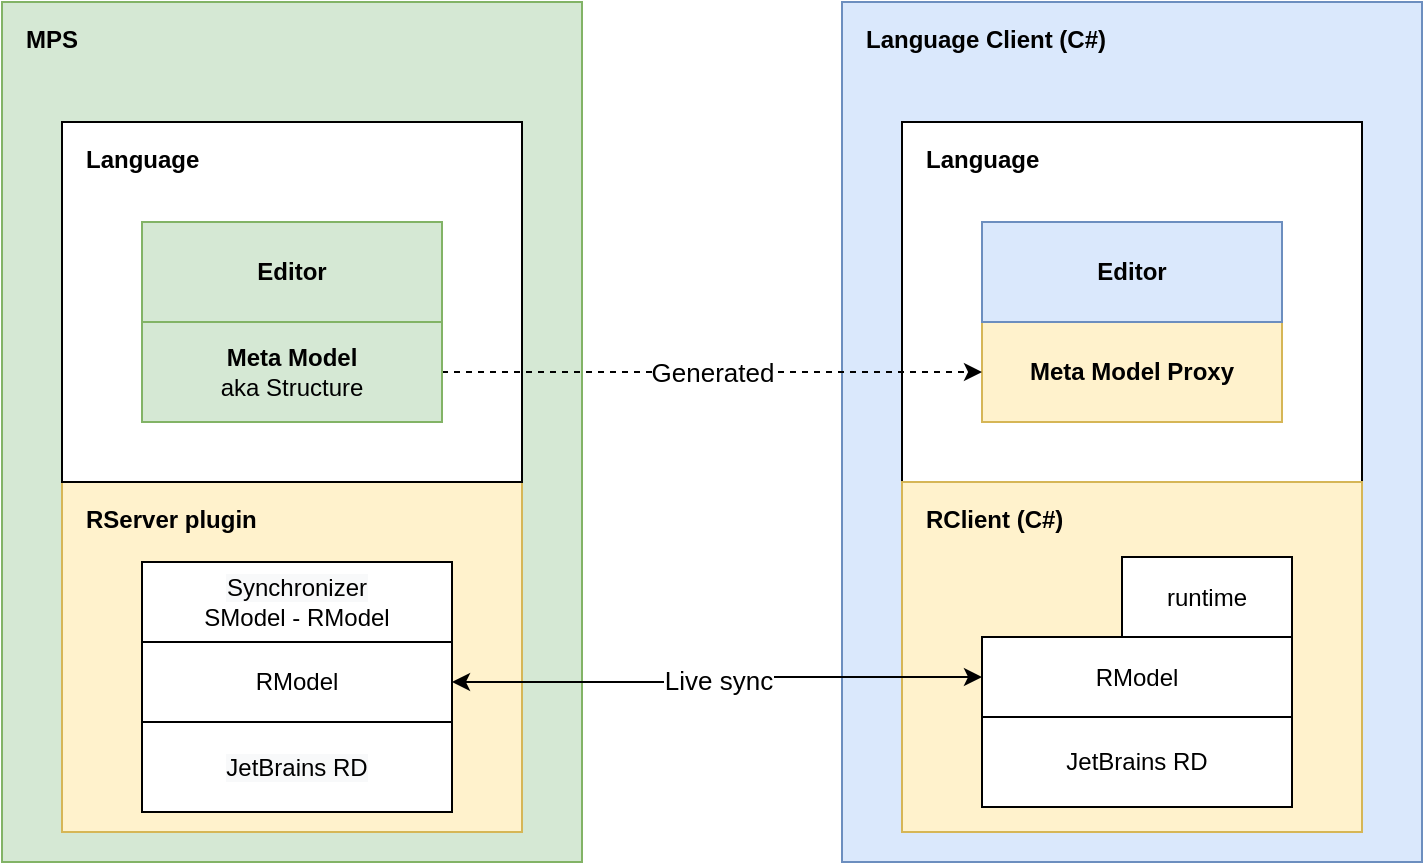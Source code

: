 <mxfile version="20.3.0" type="device" pages="4"><diagram id="mnj0M3CFIy4JJ7iVwC9z" name="RService SW Stacks"><mxGraphModel dx="-67" dy="864" grid="1" gridSize="10" guides="1" tooltips="1" connect="1" arrows="1" fold="1" page="1" pageScale="1" pageWidth="1169" pageHeight="827" math="0" shadow="0"><root><mxCell id="0"/><mxCell id="1" parent="0"/><mxCell id="gSjt57XFMycRlSZxdfr--1" value="&lt;b&gt;Language Client (C#)&lt;/b&gt;" style="rounded=0;whiteSpace=wrap;html=1;fillColor=#dae8fc;strokeColor=#6c8ebf;align=left;verticalAlign=top;spacingLeft=10;spacingTop=5;" parent="1" vertex="1"><mxGeometry x="1670" y="120" width="290" height="430" as="geometry"/></mxCell><mxCell id="JpfF7_ywQl0Wrn3biGT--3" value="&lt;b&gt;Language&lt;/b&gt;" style="rounded=0;whiteSpace=wrap;html=1;align=left;verticalAlign=top;spacingLeft=10;spacingTop=5;" parent="1" vertex="1"><mxGeometry x="1700" y="180" width="230" height="180" as="geometry"/></mxCell><mxCell id="gSjt57XFMycRlSZxdfr--6" value="&lt;b&gt;Meta Model Proxy&lt;/b&gt;" style="rounded=0;whiteSpace=wrap;html=1;fillColor=#fff2cc;strokeColor=#d6b656;" parent="1" vertex="1"><mxGeometry x="1740" y="280" width="150" height="50" as="geometry"/></mxCell><mxCell id="ImXhGStYY1y0_mm7mZWV-1" value="&lt;b&gt;Editor&lt;/b&gt;" style="rounded=0;whiteSpace=wrap;html=1;fillColor=#dae8fc;strokeColor=#6c8ebf;" parent="1" vertex="1"><mxGeometry x="1740" y="230" width="150" height="50" as="geometry"/></mxCell><mxCell id="JM3VeRa7hZAuYItNqJl1-1" value="&lt;b&gt;MPS&lt;/b&gt;" style="rounded=0;whiteSpace=wrap;html=1;fillColor=#d5e8d4;strokeColor=#82b366;align=left;verticalAlign=top;spacingLeft=10;spacingTop=5;" parent="1" vertex="1"><mxGeometry x="1250" y="120" width="290" height="430" as="geometry"/></mxCell><mxCell id="JM3VeRa7hZAuYItNqJl1-3" value="&lt;b&gt;RServer plugin&lt;/b&gt;" style="rounded=0;whiteSpace=wrap;html=1;fillColor=#fff2cc;strokeColor=#d6b656;align=left;verticalAlign=top;spacingLeft=10;spacingTop=5;" parent="1" vertex="1"><mxGeometry x="1280" y="360" width="230" height="175" as="geometry"/></mxCell><mxCell id="JM3VeRa7hZAuYItNqJl1-4" value="RModel" style="rounded=0;whiteSpace=wrap;html=1;" parent="1" vertex="1"><mxGeometry x="1320" y="440" width="155" height="40" as="geometry"/></mxCell><mxCell id="JM3VeRa7hZAuYItNqJl1-5" value="&#10;&#10;&lt;span style=&quot;color: rgb(0, 0, 0); font-family: helvetica; font-size: 12px; font-style: normal; font-weight: 400; letter-spacing: normal; text-align: center; text-indent: 0px; text-transform: none; word-spacing: 0px; background-color: rgb(248, 249, 250); display: inline; float: none;&quot;&gt;JetBrains RD&lt;/span&gt;&#10;&#10;" style="rounded=0;whiteSpace=wrap;html=1;" parent="1" vertex="1"><mxGeometry x="1320" y="480" width="155" height="45" as="geometry"/></mxCell><mxCell id="yq29rGOIMYfnctMbK47y-1" value="&lt;span style=&quot;color: rgb(0 , 0 , 0) ; font-family: &amp;#34;helvetica&amp;#34; ; font-size: 12px ; font-style: normal ; letter-spacing: normal ; text-align: center ; text-indent: 0px ; text-transform: none ; word-spacing: 0px ; background-color: rgb(248 , 249 , 250)&quot;&gt;Synchronizer&lt;br&gt;&lt;/span&gt;SModel - RModel" style="rounded=0;whiteSpace=wrap;html=1;fontStyle=0" parent="1" vertex="1"><mxGeometry x="1320" y="400" width="155" height="40" as="geometry"/></mxCell><mxCell id="JpfF7_ywQl0Wrn3biGT--7" value="&lt;b&gt;Language&lt;/b&gt;" style="rounded=0;whiteSpace=wrap;html=1;align=left;verticalAlign=top;spacingLeft=10;spacingTop=5;" parent="1" vertex="1"><mxGeometry x="1280" y="180" width="230" height="180" as="geometry"/></mxCell><mxCell id="JpfF7_ywQl0Wrn3biGT--10" value="Generated" style="edgeStyle=orthogonalEdgeStyle;rounded=0;orthogonalLoop=1;jettySize=auto;html=1;entryX=0;entryY=0.5;entryDx=0;entryDy=0;startArrow=none;startFill=0;fontSize=13;dashed=1;" parent="1" source="JpfF7_ywQl0Wrn3biGT--8" target="gSjt57XFMycRlSZxdfr--6" edge="1"><mxGeometry relative="1" as="geometry"/></mxCell><mxCell id="JpfF7_ywQl0Wrn3biGT--8" value="&lt;b&gt;Meta Model&lt;/b&gt;&lt;br&gt;aka Structure" style="rounded=0;whiteSpace=wrap;html=1;fillColor=#d5e8d4;strokeColor=#82b366;" parent="1" vertex="1"><mxGeometry x="1320" y="280" width="150" height="50" as="geometry"/></mxCell><mxCell id="JpfF7_ywQl0Wrn3biGT--9" value="&lt;b&gt;Editor&lt;/b&gt;" style="rounded=0;whiteSpace=wrap;html=1;sketch=0;fillColor=#d5e8d4;strokeColor=#82b366;" parent="1" vertex="1"><mxGeometry x="1320" y="230" width="150" height="50" as="geometry"/></mxCell><mxCell id="gSjt57XFMycRlSZxdfr--2" value="&lt;b&gt;RClient (C#)&lt;/b&gt;" style="rounded=0;whiteSpace=wrap;html=1;fillColor=#fff2cc;strokeColor=#d6b656;align=left;verticalAlign=top;spacingLeft=10;spacingTop=5;" parent="1" vertex="1"><mxGeometry x="1700" y="360" width="230" height="175" as="geometry"/></mxCell><mxCell id="gSjt57XFMycRlSZxdfr--4" value="JetBrains RD" style="rounded=0;whiteSpace=wrap;html=1;" parent="1" vertex="1"><mxGeometry x="1740" y="477.5" width="155" height="45" as="geometry"/></mxCell><mxCell id="JM3VeRa7hZAuYItNqJl1-7" value="Live sync" style="edgeStyle=orthogonalEdgeStyle;rounded=0;orthogonalLoop=1;jettySize=auto;html=1;startArrow=classic;startFill=1;fontSize=13;entryX=0;entryY=0.5;entryDx=0;entryDy=0;" parent="1" source="JM3VeRa7hZAuYItNqJl1-4" target="bmRJXkJP_Q4zyu7FpdA6-1" edge="1"><mxGeometry relative="1" as="geometry"><mxPoint x="1760" y="457.5" as="targetPoint"/></mxGeometry></mxCell><mxCell id="bmRJXkJP_Q4zyu7FpdA6-1" value="RModel" style="rounded=0;whiteSpace=wrap;html=1;" parent="1" vertex="1"><mxGeometry x="1740" y="437.5" width="155" height="40" as="geometry"/></mxCell><mxCell id="bmRJXkJP_Q4zyu7FpdA6-2" value="runtime" style="rounded=0;whiteSpace=wrap;html=1;" parent="1" vertex="1"><mxGeometry x="1810" y="397.5" width="85" height="40" as="geometry"/></mxCell></root></mxGraphModel></diagram><diagram id="woBMm3hkvgUagprxtODN" name="RServer"><mxGraphModel dx="1695" dy="1329" grid="1" gridSize="10" guides="1" tooltips="1" connect="1" arrows="1" fold="1" page="1" pageScale="1" pageWidth="1169" pageHeight="827" math="0" shadow="0"><root><mxCell id="K5TGDfP5TkQrC2jzB5br-0"/><mxCell id="K5TGDfP5TkQrC2jzB5br-1" parent="K5TGDfP5TkQrC2jzB5br-0"/><mxCell id="K5TGDfP5TkQrC2jzB5br-2" value="&lt;b&gt;MPS&lt;/b&gt;" style="rounded=0;whiteSpace=wrap;html=1;fillColor=#fff2cc;strokeColor=#d6b656;align=left;verticalAlign=top;spacingLeft=10;spacingTop=5;" parent="K5TGDfP5TkQrC2jzB5br-1" vertex="1"><mxGeometry x="50" y="200" width="650" height="370" as="geometry"/></mxCell><mxCell id="K5TGDfP5TkQrC2jzB5br-9" value="&lt;b&gt;RServer.mpsplugin (baseLanguage)&lt;/b&gt;" style="rounded=0;whiteSpace=wrap;html=1;fillColor=#dae8fc;strokeColor=#6c8ebf;align=left;verticalAlign=top;spacingLeft=10;spacingTop=5;" parent="K5TGDfP5TkQrC2jzB5br-1" vertex="1"><mxGeometry x="320" y="230" width="370" height="310" as="geometry"/></mxCell><mxCell id="K5TGDfP5TkQrC2jzB5br-3" value="&lt;b&gt;SModel (OpenAPI)&lt;/b&gt;" style="rounded=0;whiteSpace=wrap;html=1;fillColor=#d5e8d4;strokeColor=#82b366;align=center;verticalAlign=middle;spacingLeft=0;spacingTop=0;" parent="K5TGDfP5TkQrC2jzB5br-1" vertex="1"><mxGeometry x="190" y="322.12" width="100" height="45.75" as="geometry"/></mxCell><mxCell id="K5TGDfP5TkQrC2jzB5br-4" value="&lt;b&gt;RServer.jar (Kotlin)&lt;/b&gt;" style="rounded=0;whiteSpace=wrap;html=1;fillColor=#d5e8d4;strokeColor=#82b366;align=left;verticalAlign=top;spacingLeft=10;spacingTop=5;" parent="K5TGDfP5TkQrC2jzB5br-1" vertex="1"><mxGeometry x="340" y="270" width="340" height="240" as="geometry"/></mxCell><mxCell id="vO_Mg92dxu9SG6P6B1ow-1" style="edgeStyle=orthogonalEdgeStyle;rounded=0;orthogonalLoop=1;jettySize=auto;html=1;entryX=1;entryY=0.5;entryDx=0;entryDy=0;" parent="K5TGDfP5TkQrC2jzB5br-1" source="K5TGDfP5TkQrC2jzB5br-8" target="vO_Mg92dxu9SG6P6B1ow-0" edge="1"><mxGeometry relative="1" as="geometry"/></mxCell><mxCell id="K5TGDfP5TkQrC2jzB5br-8" value="&lt;b&gt;Generation&lt;br&gt;&lt;/b&gt;" style="rounded=0;whiteSpace=wrap;html=1;fillColor=#e1d5e7;strokeColor=#9673a6;align=center;verticalAlign=middle;spacingLeft=0;spacingTop=0;sketch=1;spacing=0;" parent="K5TGDfP5TkQrC2jzB5br-1" vertex="1"><mxGeometry x="560" y="440" width="100" height="50" as="geometry"/></mxCell><mxCell id="K5TGDfP5TkQrC2jzB5br-14" style="edgeStyle=orthogonalEdgeStyle;rounded=0;orthogonalLoop=1;jettySize=auto;html=1;entryX=0;entryY=0.5;entryDx=0;entryDy=0;startArrow=classic;startFill=1;" parent="K5TGDfP5TkQrC2jzB5br-1" source="K5TGDfP5TkQrC2jzB5br-10" target="K5TGDfP5TkQrC2jzB5br-18" edge="1"><mxGeometry relative="1" as="geometry"><mxPoint x="560" y="332.5" as="targetPoint"/></mxGeometry></mxCell><mxCell id="K5TGDfP5TkQrC2jzB5br-10" value="&lt;b&gt;Synchronizer&lt;br&gt;&lt;/b&gt;" style="rounded=0;whiteSpace=wrap;html=1;fillColor=#ffe6cc;strokeColor=#d79b00;align=center;verticalAlign=middle;spacingLeft=0;spacingTop=0;" parent="K5TGDfP5TkQrC2jzB5br-1" vertex="1"><mxGeometry x="370" y="327" width="130" height="36" as="geometry"/></mxCell><mxCell id="K5TGDfP5TkQrC2jzB5br-18" value="&lt;b&gt;RModel&lt;br&gt;&lt;/b&gt;" style="rounded=0;whiteSpace=wrap;html=1;fillColor=#e1d5e7;strokeColor=#9673a6;align=center;verticalAlign=middle;spacingLeft=0;spacingTop=0;" parent="K5TGDfP5TkQrC2jzB5br-1" vertex="1"><mxGeometry x="560" y="320" width="100" height="50" as="geometry"/></mxCell><mxCell id="K5TGDfP5TkQrC2jzB5br-55" style="edgeStyle=orthogonalEdgeStyle;rounded=0;orthogonalLoop=1;jettySize=auto;html=1;exitX=0;exitY=0.5;exitDx=0;exitDy=0;startArrow=none;startFill=0;endArrow=classic;endFill=1;entryX=1;entryY=0.5;entryDx=0;entryDy=0;" parent="K5TGDfP5TkQrC2jzB5br-1" source="K5TGDfP5TkQrC2jzB5br-19" target="K5TGDfP5TkQrC2jzB5br-53" edge="1"><mxGeometry relative="1" as="geometry"><Array as="points"><mxPoint x="410" y="405"/><mxPoint x="410" y="405"/></Array></mxGeometry></mxCell><mxCell id="K5TGDfP5TkQrC2jzB5br-19" value="&lt;b&gt;ModelChecks&lt;br&gt;&lt;/b&gt;" style="rounded=0;whiteSpace=wrap;html=1;fillColor=#e1d5e7;strokeColor=#9673a6;align=center;verticalAlign=middle;spacingLeft=0;spacingTop=0;sketch=1;" parent="K5TGDfP5TkQrC2jzB5br-1" vertex="1"><mxGeometry x="560" y="380" width="100" height="50" as="geometry"/></mxCell><mxCell id="K5TGDfP5TkQrC2jzB5br-21" value="&lt;b&gt;LanguageClient (C#)&lt;/b&gt;" style="rounded=0;whiteSpace=wrap;html=1;fillColor=#dae8fc;strokeColor=#6c8ebf;align=left;verticalAlign=top;spacingLeft=10;spacingTop=5;" parent="K5TGDfP5TkQrC2jzB5br-1" vertex="1"><mxGeometry x="790" y="235" width="470" height="310" as="geometry"/></mxCell><mxCell id="K5TGDfP5TkQrC2jzB5br-24" value="&lt;b&gt;RClient (C#)&lt;/b&gt;" style="rounded=0;whiteSpace=wrap;html=1;fillColor=#d5e8d4;strokeColor=#82b366;align=left;verticalAlign=top;spacingLeft=10;spacingTop=5;" parent="K5TGDfP5TkQrC2jzB5br-1" vertex="1"><mxGeometry x="800" y="270" width="260" height="240" as="geometry"/></mxCell><mxCell id="K5TGDfP5TkQrC2jzB5br-28" value="&lt;b&gt;Generation&lt;br&gt;&lt;/b&gt;" style="rounded=0;whiteSpace=wrap;html=1;fillColor=#e1d5e7;strokeColor=#9673a6;align=center;verticalAlign=middle;spacingLeft=0;spacingTop=0;sketch=1;spacing=0;" parent="K5TGDfP5TkQrC2jzB5br-1" vertex="1"><mxGeometry x="820" y="440" width="100" height="50" as="geometry"/></mxCell><mxCell id="K5TGDfP5TkQrC2jzB5br-36" style="edgeStyle=orthogonalEdgeStyle;rounded=0;orthogonalLoop=1;jettySize=auto;html=1;exitX=0;exitY=0.5;exitDx=0;exitDy=0;entryX=1;entryY=0.5;entryDx=0;entryDy=0;startArrow=classic;startFill=1;" parent="K5TGDfP5TkQrC2jzB5br-1" source="K5TGDfP5TkQrC2jzB5br-30" target="K5TGDfP5TkQrC2jzB5br-33" edge="1"><mxGeometry relative="1" as="geometry"/></mxCell><mxCell id="vZZ2Dc9Hw3hMSIABvreL-0" style="edgeStyle=orthogonalEdgeStyle;rounded=0;orthogonalLoop=1;jettySize=auto;html=1;entryX=1;entryY=0.5;entryDx=0;entryDy=0;" edge="1" parent="K5TGDfP5TkQrC2jzB5br-1" source="K5TGDfP5TkQrC2jzB5br-30" target="bEvuaAjHqwW272ewLffA-0"><mxGeometry relative="1" as="geometry"/></mxCell><mxCell id="K5TGDfP5TkQrC2jzB5br-30" value="&lt;b&gt;Lang&amp;nbsp;&lt;br&gt;Meta Model&lt;br&gt;&lt;/b&gt;" style="rounded=0;whiteSpace=wrap;html=1;fillColor=#ffe6cc;strokeColor=#d79b00;align=center;verticalAlign=middle;spacingLeft=0;spacingTop=0;sketch=0;" parent="K5TGDfP5TkQrC2jzB5br-1" vertex="1"><mxGeometry x="1100" y="320" width="130" height="50" as="geometry"/></mxCell><mxCell id="K5TGDfP5TkQrC2jzB5br-33" value="&lt;b&gt;RModel&lt;br&gt;&lt;/b&gt;" style="rounded=0;whiteSpace=wrap;html=1;fillColor=#e1d5e7;strokeColor=#9673a6;align=center;verticalAlign=middle;spacingLeft=0;spacingTop=0;" parent="K5TGDfP5TkQrC2jzB5br-1" vertex="1"><mxGeometry x="820" y="320" width="100" height="50" as="geometry"/></mxCell><mxCell id="K5TGDfP5TkQrC2jzB5br-34" value="&lt;b&gt;ModelChceks&lt;br&gt;&lt;/b&gt;" style="rounded=0;whiteSpace=wrap;html=1;fillColor=#e1d5e7;strokeColor=#9673a6;align=center;verticalAlign=middle;spacingLeft=0;spacingTop=0;sketch=1;" parent="K5TGDfP5TkQrC2jzB5br-1" vertex="1"><mxGeometry x="820" y="380" width="100" height="50" as="geometry"/></mxCell><mxCell id="K5TGDfP5TkQrC2jzB5br-38" value="Socket" style="edgeStyle=orthogonalEdgeStyle;rounded=0;orthogonalLoop=1;jettySize=auto;html=1;exitX=1;exitY=0.5;exitDx=0;exitDy=0;startArrow=oval;startFill=1;endArrow=oval;endFill=1;" parent="K5TGDfP5TkQrC2jzB5br-1" source="K5TGDfP5TkQrC2jzB5br-4" target="K5TGDfP5TkQrC2jzB5br-24" edge="1"><mxGeometry relative="1" as="geometry"/></mxCell><mxCell id="K5TGDfP5TkQrC2jzB5br-53" value="&lt;b&gt;ModelChecks API&lt;br&gt;&lt;/b&gt;" style="rounded=0;whiteSpace=wrap;html=1;fillColor=#d5e8d4;strokeColor=#82b366;align=center;verticalAlign=middle;spacingLeft=0;spacingTop=0;" parent="K5TGDfP5TkQrC2jzB5br-1" vertex="1"><mxGeometry x="190" y="383.75" width="100" height="42.5" as="geometry"/></mxCell><mxCell id="K5TGDfP5TkQrC2jzB5br-63" value="Synced" style="edgeStyle=orthogonalEdgeStyle;rounded=0;orthogonalLoop=1;jettySize=auto;html=1;exitX=1;exitY=0.5;exitDx=0;exitDy=0;startArrow=classic;startFill=1;endArrow=classic;endFill=1;dashed=1;labelBackgroundColor=default;" parent="K5TGDfP5TkQrC2jzB5br-1" source="K5TGDfP5TkQrC2jzB5br-18" target="K5TGDfP5TkQrC2jzB5br-33" edge="1"><mxGeometry relative="1" as="geometry"/></mxCell><mxCell id="dn0rUN7FH2j2QD999Kh9-0" value="&lt;b&gt;RD Generic GUI Client (C#)&lt;/b&gt;" style="rounded=0;whiteSpace=wrap;html=1;fillColor=#b0e3e6;strokeColor=#0e8088;align=left;verticalAlign=top;spacingLeft=10;spacingTop=5;" parent="K5TGDfP5TkQrC2jzB5br-1" vertex="1"><mxGeometry x="800" y="770" width="370" height="190" as="geometry"/></mxCell><mxCell id="dn0rUN7FH2j2QD999Kh9-1" value="&lt;b&gt;RD Client (C#)&lt;/b&gt;" style="rounded=0;whiteSpace=wrap;html=1;fillColor=#d5e8d4;strokeColor=#82b366;align=left;verticalAlign=top;spacingLeft=10;spacingTop=5;" parent="K5TGDfP5TkQrC2jzB5br-1" vertex="1"><mxGeometry x="810" y="820" width="170" height="120" as="geometry"/></mxCell><mxCell id="dn0rUN7FH2j2QD999Kh9-7" value="&lt;b&gt;Any compiled RD model&lt;br&gt;&lt;/b&gt;" style="rounded=0;whiteSpace=wrap;html=1;fillColor=#e1d5e7;strokeColor=#9673a6;align=center;verticalAlign=middle;spacingLeft=0;spacingTop=0;" parent="K5TGDfP5TkQrC2jzB5br-1" vertex="1"><mxGeometry x="835" y="870" width="100" height="50" as="geometry"/></mxCell><mxCell id="dn0rUN7FH2j2QD999Kh9-9" value="GUI" style="rounded=0;whiteSpace=wrap;html=1;fillColor=#f8cecc;strokeColor=#b85450;" parent="K5TGDfP5TkQrC2jzB5br-1" vertex="1"><mxGeometry x="1010" y="845" width="120" height="60" as="geometry"/></mxCell><mxCell id="vAqLGIUggicIgYpuJdov-1" value="Generate" style="edgeStyle=orthogonalEdgeStyle;rounded=0;orthogonalLoop=1;jettySize=auto;html=1;dashed=1;" parent="K5TGDfP5TkQrC2jzB5br-1" source="vAqLGIUggicIgYpuJdov-0" target="K5TGDfP5TkQrC2jzB5br-18" edge="1"><mxGeometry relative="1" as="geometry"><Array as="points"><mxPoint x="610" y="115"/></Array></mxGeometry></mxCell><mxCell id="vAqLGIUggicIgYpuJdov-2" value="Generate" style="edgeStyle=orthogonalEdgeStyle;rounded=0;orthogonalLoop=1;jettySize=auto;html=1;dashed=1;" parent="K5TGDfP5TkQrC2jzB5br-1" source="vAqLGIUggicIgYpuJdov-0" target="K5TGDfP5TkQrC2jzB5br-33" edge="1"><mxGeometry relative="1" as="geometry"><Array as="points"><mxPoint x="870" y="115"/></Array></mxGeometry></mxCell><mxCell id="vAqLGIUggicIgYpuJdov-0" value="&lt;b&gt;RModel Spec&lt;/b&gt;&lt;br&gt;(RD DSL)" style="rounded=0;whiteSpace=wrap;html=1;fillColor=#e1d5e7;strokeColor=#9673a6;align=center;verticalAlign=middle;spacingLeft=0;spacingTop=0;" parent="K5TGDfP5TkQrC2jzB5br-1" vertex="1"><mxGeometry x="690" y="90" width="100" height="50" as="geometry"/></mxCell><mxCell id="-y1r5pERQYnh420rty1v-16" value="asd" style="group" parent="K5TGDfP5TkQrC2jzB5br-1" vertex="1" connectable="0"><mxGeometry x="200" y="580" width="80" height="80" as="geometry"/></mxCell><mxCell id="-y1r5pERQYnh420rty1v-6" value="Swing&lt;br&gt;EDT" style="ellipse;whiteSpace=wrap;html=1;aspect=fixed;portConstraintRotation=0;" parent="-y1r5pERQYnh420rty1v-16" vertex="1"><mxGeometry width="80" height="80" as="geometry"/></mxCell><mxCell id="-y1r5pERQYnh420rty1v-15" style="edgeStyle=orthogonalEdgeStyle;rounded=0;orthogonalLoop=1;jettySize=auto;html=1;exitX=1;exitY=0.5;exitDx=0;exitDy=0;fontColor=#000000;" parent="-y1r5pERQYnh420rty1v-16" source="-y1r5pERQYnh420rty1v-6" edge="1"><mxGeometry relative="1" as="geometry"><mxPoint x="80" y="30" as="targetPoint"/><Array as="points"><mxPoint x="80" y="30"/><mxPoint x="80" y="30"/></Array></mxGeometry></mxCell><mxCell id="-y1r5pERQYnh420rty1v-17" value="asd" style="group" parent="K5TGDfP5TkQrC2jzB5br-1" vertex="1" connectable="0"><mxGeometry x="570" y="580" width="80" height="80" as="geometry"/></mxCell><mxCell id="-y1r5pERQYnh420rty1v-18" value="RD&lt;br&gt;Scheduler" style="ellipse;whiteSpace=wrap;html=1;aspect=fixed;portConstraintRotation=0;" parent="-y1r5pERQYnh420rty1v-17" vertex="1"><mxGeometry width="80" height="80" as="geometry"/></mxCell><mxCell id="-y1r5pERQYnh420rty1v-19" style="edgeStyle=orthogonalEdgeStyle;rounded=0;orthogonalLoop=1;jettySize=auto;html=1;exitX=1;exitY=0.5;exitDx=0;exitDy=0;fontColor=#000000;" parent="-y1r5pERQYnh420rty1v-17" source="-y1r5pERQYnh420rty1v-18" edge="1"><mxGeometry relative="1" as="geometry"><mxPoint x="80" y="30" as="targetPoint"/><Array as="points"><mxPoint x="80" y="30"/><mxPoint x="80" y="30"/></Array></mxGeometry></mxCell><mxCell id="-y1r5pERQYnh420rty1v-20" value="asd" style="group" parent="K5TGDfP5TkQrC2jzB5br-1" vertex="1" connectable="0"><mxGeometry x="60" y="580" width="80" height="80" as="geometry"/></mxCell><mxCell id="-y1r5pERQYnh420rty1v-21" value="MPS&lt;br&gt;model&lt;br&gt;access" style="ellipse;whiteSpace=wrap;html=1;aspect=fixed;portConstraintRotation=0;" parent="-y1r5pERQYnh420rty1v-20" vertex="1"><mxGeometry width="80" height="80" as="geometry"/></mxCell><mxCell id="-y1r5pERQYnh420rty1v-22" style="edgeStyle=orthogonalEdgeStyle;rounded=0;orthogonalLoop=1;jettySize=auto;html=1;exitX=1;exitY=0.5;exitDx=0;exitDy=0;fontColor=#000000;" parent="-y1r5pERQYnh420rty1v-20" source="-y1r5pERQYnh420rty1v-21" edge="1"><mxGeometry relative="1" as="geometry"><mxPoint x="80" y="30" as="targetPoint"/><Array as="points"><mxPoint x="80" y="30"/><mxPoint x="80" y="30"/></Array></mxGeometry></mxCell><mxCell id="-y1r5pERQYnh420rty1v-23" value="asd" style="group" parent="K5TGDfP5TkQrC2jzB5br-1" vertex="1" connectable="0"><mxGeometry x="830" y="580" width="80" height="80" as="geometry"/></mxCell><mxCell id="-y1r5pERQYnh420rty1v-24" value="RD&lt;br&gt;Scheduler" style="ellipse;whiteSpace=wrap;html=1;aspect=fixed;portConstraintRotation=0;" parent="-y1r5pERQYnh420rty1v-23" vertex="1"><mxGeometry width="80" height="80" as="geometry"/></mxCell><mxCell id="-y1r5pERQYnh420rty1v-25" style="edgeStyle=orthogonalEdgeStyle;rounded=0;orthogonalLoop=1;jettySize=auto;html=1;exitX=1;exitY=0.5;exitDx=0;exitDy=0;fontColor=#000000;" parent="-y1r5pERQYnh420rty1v-23" source="-y1r5pERQYnh420rty1v-24" edge="1"><mxGeometry relative="1" as="geometry"><mxPoint x="80" y="30" as="targetPoint"/><Array as="points"><mxPoint x="80" y="30"/><mxPoint x="80" y="30"/></Array></mxGeometry></mxCell><mxCell id="K5TGDfP5TkQrC2jzB5br-17" style="edgeStyle=orthogonalEdgeStyle;rounded=0;orthogonalLoop=1;jettySize=auto;html=1;exitX=1;exitY=0.5;exitDx=0;exitDy=0;startArrow=classic;startFill=1;" parent="K5TGDfP5TkQrC2jzB5br-1" source="K5TGDfP5TkQrC2jzB5br-3" target="K5TGDfP5TkQrC2jzB5br-10" edge="1"><mxGeometry relative="1" as="geometry"><Array as="points"><mxPoint x="310" y="345"/><mxPoint x="310" y="345"/></Array></mxGeometry></mxCell><mxCell id="vO_Mg92dxu9SG6P6B1ow-0" value="&lt;b&gt;Generation &lt;br&gt;API&lt;br&gt;&lt;/b&gt;" style="rounded=0;whiteSpace=wrap;html=1;fillColor=#d5e8d4;strokeColor=#82b366;align=center;verticalAlign=middle;spacingLeft=0;spacingTop=0;" parent="K5TGDfP5TkQrC2jzB5br-1" vertex="1"><mxGeometry x="190" y="445" width="100" height="40" as="geometry"/></mxCell><mxCell id="1u2gVbuXlzHl3lcyXC9a-2" style="edgeStyle=orthogonalEdgeStyle;rounded=0;orthogonalLoop=1;jettySize=auto;html=1;entryX=0;entryY=0.5;entryDx=0;entryDy=0;startArrow=classic;startFill=1;" parent="K5TGDfP5TkQrC2jzB5br-1" source="1u2gVbuXlzHl3lcyXC9a-0" target="K5TGDfP5TkQrC2jzB5br-3" edge="1"><mxGeometry relative="1" as="geometry"/></mxCell><mxCell id="1u2gVbuXlzHl3lcyXC9a-0" value="Model Persistence" style="shape=cylinder3;whiteSpace=wrap;html=1;boundedLbl=1;backgroundOutline=1;size=6.286;" parent="K5TGDfP5TkQrC2jzB5br-1" vertex="1"><mxGeometry x="70" y="323.88" width="80" height="50" as="geometry"/></mxCell><mxCell id="bEvuaAjHqwW272ewLffA-0" value="&lt;b&gt;runtime&lt;br&gt;&lt;/b&gt;" style="rounded=0;whiteSpace=wrap;html=1;fillColor=#e1d5e7;strokeColor=#9673a6;align=center;verticalAlign=middle;spacingLeft=0;spacingTop=0;" parent="K5TGDfP5TkQrC2jzB5br-1" vertex="1"><mxGeometry x="940" y="380" width="100" height="50" as="geometry"/></mxCell><mxCell id="_VhdekS28FgYBzxMH-kE-0" value="&lt;b&gt;Lang&amp;nbsp;&lt;br&gt;Editor / Viewer&lt;br&gt;&lt;/b&gt;" style="rounded=0;whiteSpace=wrap;html=1;fillColor=#ffe6cc;strokeColor=#d79b00;align=center;verticalAlign=middle;spacingLeft=0;spacingTop=0;sketch=0;" vertex="1" parent="K5TGDfP5TkQrC2jzB5br-1"><mxGeometry x="1100" y="260" width="130" height="50" as="geometry"/></mxCell></root></mxGraphModel></diagram><diagram id="5LSWUXlIXuP8Kca1xH_x" name="ToDo Client"><mxGraphModel dx="-1042" dy="1016" grid="1" gridSize="10" guides="1" tooltips="1" connect="1" arrows="1" fold="1" page="1" pageScale="1" pageWidth="1169" pageHeight="827" math="0" shadow="0"><root><mxCell id="ODtLASTM1VJYX69ILSB9-0"/><mxCell id="ODtLASTM1VJYX69ILSB9-1" parent="ODtLASTM1VJYX69ILSB9-0"/><mxCell id="qMHzaOz8RJ3CBlzcg-TW-0" value="Todo Client" style="rounded=0;whiteSpace=wrap;html=1;align=left;verticalAlign=top;fontStyle=1;fillColor=#f5f5f5;fontColor=#333333;strokeColor=#666666;" parent="ODtLASTM1VJYX69ILSB9-1" vertex="1"><mxGeometry x="2769.5" y="50" width="360.5" height="750" as="geometry"/></mxCell><UserObject label="ToDos.UI" link="Sioux.RClient.Example.Todos" id="qMHzaOz8RJ3CBlzcg-TW-1"><mxCell style="rounded=0;whiteSpace=wrap;html=1;align=left;verticalAlign=top;spacingLeft=10;spacingTop=5;fontStyle=1" parent="ODtLASTM1VJYX69ILSB9-1" vertex="1"><mxGeometry x="2790" y="90" width="310" height="258.75" as="geometry"/></mxCell></UserObject><UserObject label="ToDos" link="Sioux.RClient.Example.Todos" id="qMHzaOz8RJ3CBlzcg-TW-2"><mxCell style="rounded=0;whiteSpace=wrap;html=1;align=left;verticalAlign=top;spacingLeft=10;spacingTop=5;fontStyle=1" parent="ODtLASTM1VJYX69ILSB9-1" vertex="1"><mxGeometry x="2790" y="405" width="310" height="95" as="geometry"/></mxCell></UserObject><mxCell id="qMHzaOz8RJ3CBlzcg-TW-3" value="&lt;b&gt;RClient (C#)&lt;/b&gt;" style="rounded=0;whiteSpace=wrap;html=1;align=left;verticalAlign=top;spacingLeft=10;spacingTop=5;" parent="ODtLASTM1VJYX69ILSB9-1" vertex="1"><mxGeometry x="2789.5" y="580" width="310.5" height="200" as="geometry"/></mxCell><mxCell id="qMHzaOz8RJ3CBlzcg-TW-4" value="[wrapping]&lt;br&gt;change&lt;br&gt;propagation" style="edgeStyle=orthogonalEdgeStyle;rounded=0;orthogonalLoop=1;jettySize=auto;html=1;entryX=0.5;entryY=1;entryDx=0;entryDy=0;startArrow=none;startFill=0;exitX=0.5;exitY=0;exitDx=0;exitDy=0;" parent="ODtLASTM1VJYX69ILSB9-1" source="qMHzaOz8RJ3CBlzcg-TW-19" target="qMHzaOz8RJ3CBlzcg-TW-8" edge="1"><mxGeometry relative="1" as="geometry"><mxPoint x="2940.5" y="540" as="sourcePoint"/></mxGeometry></mxCell><mxCell id="qMHzaOz8RJ3CBlzcg-TW-5" value="&lt;b&gt;RModel&lt;/b&gt;&lt;br&gt;&lt;i&gt;data holder&lt;/i&gt;" style="rounded=0;whiteSpace=wrap;html=1;fillColor=#e1d5e7;strokeColor=#9673a6;align=center;verticalAlign=middle;spacingLeft=0;spacingTop=0;" parent="ODtLASTM1VJYX69ILSB9-1" vertex="1"><mxGeometry x="2870" y="670" width="169" height="50" as="geometry"/></mxCell><mxCell id="qMHzaOz8RJ3CBlzcg-TW-6" value="[DD binding]&lt;br&gt;change&lt;br&gt;propagation" style="edgeStyle=orthogonalEdgeStyle;rounded=0;orthogonalLoop=1;jettySize=auto;html=1;" parent="ODtLASTM1VJYX69ILSB9-1" source="qMHzaOz8RJ3CBlzcg-TW-8" target="qMHzaOz8RJ3CBlzcg-TW-12" edge="1"><mxGeometry relative="1" as="geometry"/></mxCell><mxCell id="qMHzaOz8RJ3CBlzcg-TW-7" value="[method call]&lt;br&gt;command" style="edgeStyle=orthogonalEdgeStyle;rounded=0;orthogonalLoop=1;jettySize=auto;html=1;exitX=1;exitY=0.75;exitDx=0;exitDy=0;entryX=1;entryY=0.5;entryDx=0;entryDy=0;startArrow=none;startFill=0;" parent="ODtLASTM1VJYX69ILSB9-1" source="qMHzaOz8RJ3CBlzcg-TW-8" target="qMHzaOz8RJ3CBlzcg-TW-19" edge="1"><mxGeometry relative="1" as="geometry"><Array as="points"><mxPoint x="3078" y="473"/><mxPoint x="3078" y="645"/></Array></mxGeometry></mxCell><mxCell id="qMHzaOz8RJ3CBlzcg-TW-8" value="&lt;b&gt;ToDo Meta Model&lt;/b&gt;&lt;br&gt;&lt;i&gt;facade&lt;/i&gt;" style="rounded=0;whiteSpace=wrap;html=1;fillColor=#ffe6cc;strokeColor=#d79b00;align=center;verticalAlign=middle;spacingLeft=0;spacingTop=0;sketch=0;" parent="ODtLASTM1VJYX69ILSB9-1" vertex="1"><mxGeometry x="2870" y="435" width="170" height="50" as="geometry"/></mxCell><mxCell id="qMHzaOz8RJ3CBlzcg-TW-9" value="[WPF binding]&lt;br&gt;collections" style="edgeStyle=orthogonalEdgeStyle;rounded=0;orthogonalLoop=1;jettySize=auto;html=1;exitX=0.25;exitY=0;exitDx=0;exitDy=0;entryX=0.25;entryY=1;entryDx=0;entryDy=0;" parent="ODtLASTM1VJYX69ILSB9-1" source="qMHzaOz8RJ3CBlzcg-TW-12" target="qMHzaOz8RJ3CBlzcg-TW-13" edge="1"><mxGeometry relative="1" as="geometry"/></mxCell><mxCell id="qMHzaOz8RJ3CBlzcg-TW-10" value="[method call]&lt;br&gt;command" style="edgeStyle=orthogonalEdgeStyle;rounded=0;orthogonalLoop=1;jettySize=auto;html=1;entryX=1;entryY=0.25;entryDx=0;entryDy=0;startArrow=none;startFill=0;exitX=1;exitY=0.75;exitDx=0;exitDy=0;" parent="ODtLASTM1VJYX69ILSB9-1" source="qMHzaOz8RJ3CBlzcg-TW-12" target="qMHzaOz8RJ3CBlzcg-TW-8" edge="1"><mxGeometry relative="1" as="geometry"><Array as="points"><mxPoint x="3080" y="307"/><mxPoint x="3080" y="448"/></Array></mxGeometry></mxCell><mxCell id="qMHzaOz8RJ3CBlzcg-TW-11" value="[WPF binding]&lt;br&gt;properties" style="edgeStyle=orthogonalEdgeStyle;rounded=0;orthogonalLoop=1;jettySize=auto;html=1;exitX=0.75;exitY=0;exitDx=0;exitDy=0;entryX=0.75;entryY=1;entryDx=0;entryDy=0;startArrow=classic;startFill=1;" parent="ODtLASTM1VJYX69ILSB9-1" source="qMHzaOz8RJ3CBlzcg-TW-12" target="qMHzaOz8RJ3CBlzcg-TW-13" edge="1"><mxGeometry relative="1" as="geometry"><Array as="points"/></mxGeometry></mxCell><mxCell id="qMHzaOz8RJ3CBlzcg-TW-12" value="&lt;b&gt;ToDo ViewModel&lt;/b&gt;&lt;br&gt;&lt;i&gt;calculable view&lt;/i&gt;" style="rounded=0;whiteSpace=wrap;html=1;fillColor=#fff2cc;strokeColor=#d6b656;align=center;verticalAlign=middle;spacingLeft=0;spacingTop=0;sketch=0;" parent="ODtLASTM1VJYX69ILSB9-1" vertex="1"><mxGeometry x="2870" y="269" width="170" height="50" as="geometry"/></mxCell><mxCell id="qMHzaOz8RJ3CBlzcg-TW-13" value="&lt;b&gt;ToDo View&lt;/b&gt;&lt;br&gt;&lt;i&gt;data holder&lt;/i&gt;" style="rounded=0;whiteSpace=wrap;html=1;fillColor=#fff2cc;strokeColor=#d6b656;align=center;verticalAlign=middle;spacingLeft=0;spacingTop=0;sketch=0;" parent="ODtLASTM1VJYX69ILSB9-1" vertex="1"><mxGeometry x="2870" y="120" width="170" height="50" as="geometry"/></mxCell><mxCell id="qMHzaOz8RJ3CBlzcg-TW-14" value="RD gen" style="edgeStyle=orthogonalEdgeStyle;rounded=0;orthogonalLoop=1;jettySize=auto;html=1;dashed=1;startArrow=none;startFill=0;" parent="ODtLASTM1VJYX69ILSB9-1" source="qMHzaOz8RJ3CBlzcg-TW-15" target="qMHzaOz8RJ3CBlzcg-TW-5" edge="1"><mxGeometry relative="1" as="geometry"/></mxCell><mxCell id="qMHzaOz8RJ3CBlzcg-TW-15" value="&lt;b&gt;RModel Spec&lt;/b&gt;&lt;br&gt;&lt;i&gt;RD DSL (&lt;/i&gt;&lt;i&gt;kotlin based)&lt;/i&gt;" style="rounded=0;whiteSpace=wrap;html=1;fillColor=#e1d5e7;strokeColor=#9673a6;align=center;verticalAlign=middle;spacingLeft=0;spacingTop=0;" parent="ODtLASTM1VJYX69ILSB9-1" vertex="1"><mxGeometry x="2500" y="670" width="170" height="50" as="geometry"/></mxCell><mxCell id="qMHzaOz8RJ3CBlzcg-TW-16" value="&lt;b&gt;MPS generator&lt;/b&gt;&lt;br&gt;eu.sioux.mps.rserver.client" style="edgeStyle=orthogonalEdgeStyle;rounded=0;orthogonalLoop=1;jettySize=auto;html=1;entryX=0;entryY=0.5;entryDx=0;entryDy=0;startArrow=none;startFill=0;dashed=1;" parent="ODtLASTM1VJYX69ILSB9-1" source="qMHzaOz8RJ3CBlzcg-TW-17" target="qMHzaOz8RJ3CBlzcg-TW-8" edge="1"><mxGeometry relative="1" as="geometry"/></mxCell><mxCell id="qMHzaOz8RJ3CBlzcg-TW-17" value="&lt;b&gt;ToDo.StructureAspect&lt;/b&gt;&lt;br&gt;&lt;i&gt;MPS DSL&lt;/i&gt;" style="rounded=0;whiteSpace=wrap;html=1;fillColor=#ffe6cc;strokeColor=#d79b00;align=center;verticalAlign=middle;spacingLeft=0;spacingTop=0;sketch=0;" parent="ODtLASTM1VJYX69ILSB9-1" vertex="1"><mxGeometry x="2500" y="435" width="170" height="50" as="geometry"/></mxCell><mxCell id="qMHzaOz8RJ3CBlzcg-TW-18" value="&lt;b&gt;RD&lt;/b&gt;&lt;br&gt;&lt;i&gt;serilize and sync engine&lt;/i&gt;" style="rounded=0;whiteSpace=wrap;html=1;fillColor=#e1d5e7;strokeColor=#9673a6;align=center;verticalAlign=middle;spacingLeft=0;spacingTop=0;" parent="ODtLASTM1VJYX69ILSB9-1" vertex="1"><mxGeometry x="2870" y="720" width="169" height="50" as="geometry"/></mxCell><mxCell id="qMHzaOz8RJ3CBlzcg-TW-19" value="&lt;b&gt;runtime&lt;/b&gt;&lt;br&gt;&lt;i&gt;helpers / wrappers&lt;/i&gt;" style="rounded=0;whiteSpace=wrap;html=1;fillColor=#e1d5e7;strokeColor=#9673a6;align=center;verticalAlign=middle;spacingLeft=0;spacingTop=0;" parent="ODtLASTM1VJYX69ILSB9-1" vertex="1"><mxGeometry x="2870" y="620" width="169" height="50" as="geometry"/></mxCell></root></mxGraphModel></diagram><diagram id="LSJgo4SdrVJHt18ooD9o" name="RD-model-classes-design"><mxGraphModel dx="1296" dy="1016" grid="1" gridSize="10" guides="1" tooltips="1" connect="1" arrows="1" fold="1" page="1" pageScale="1" pageWidth="1169" pageHeight="827" math="0" shadow="0"><root><mxCell id="nZWBDN1SldxU_brpOziC-0"/><mxCell id="nZWBDN1SldxU_brpOziC-1" parent="nZWBDN1SldxU_brpOziC-0"/><mxCell id="nZWBDN1SldxU_brpOziC-2" value="RNodeBase" style="rounded=0;whiteSpace=wrap;html=1;" parent="nZWBDN1SldxU_brpOziC-1" vertex="1"><mxGeometry x="585" y="200" width="120" height="60" as="geometry"/></mxCell><mxCell id="nZWBDN1SldxU_brpOziC-3" value="RD Model&lt;br&gt;Generated Class" style="text;html=1;strokeColor=none;fillColor=none;align=center;verticalAlign=middle;whiteSpace=wrap;rounded=0;fontStyle=1" parent="nZWBDN1SldxU_brpOziC-1" vertex="1"><mxGeometry x="576.25" y="110" width="137.5" height="30" as="geometry"/></mxCell><mxCell id="nZWBDN1SldxU_brpOziC-4" value="Server&lt;br&gt;Kotlin" style="text;html=1;strokeColor=none;fillColor=none;align=center;verticalAlign=middle;whiteSpace=wrap;rounded=0;fontStyle=1" parent="nZWBDN1SldxU_brpOziC-1" vertex="1"><mxGeometry x="390" y="110" width="110" height="30" as="geometry"/></mxCell><mxCell id="nZWBDN1SldxU_brpOziC-5" value="Client&amp;nbsp;&lt;br&gt;C#" style="text;html=1;strokeColor=none;fillColor=none;align=center;verticalAlign=middle;whiteSpace=wrap;rounded=0;fontStyle=1" parent="nZWBDN1SldxU_brpOziC-1" vertex="1"><mxGeometry x="850" y="110" width="40" height="30" as="geometry"/></mxCell><mxCell id="nZWBDN1SldxU_brpOziC-6" style="edgeStyle=orthogonalEdgeStyle;rounded=0;orthogonalLoop=1;jettySize=auto;html=1;entryX=0;entryY=0.5;entryDx=0;entryDy=0;endArrow=block;endFill=0;" parent="nZWBDN1SldxU_brpOziC-1" source="nZWBDN1SldxU_brpOziC-8" target="nZWBDN1SldxU_brpOziC-2" edge="1"><mxGeometry relative="1" as="geometry"/></mxCell><mxCell id="nZWBDN1SldxU_brpOziC-7" style="edgeStyle=orthogonalEdgeStyle;rounded=0;orthogonalLoop=1;jettySize=auto;html=1;entryX=1;entryY=0.5;entryDx=0;entryDy=0;endArrow=classic;endFill=1;" parent="nZWBDN1SldxU_brpOziC-1" source="nZWBDN1SldxU_brpOziC-8" target="nZWBDN1SldxU_brpOziC-33" edge="1"><mxGeometry relative="1" as="geometry"/></mxCell><mxCell id="nZWBDN1SldxU_brpOziC-8" value="RNode" style="rounded=0;whiteSpace=wrap;html=1;" parent="nZWBDN1SldxU_brpOziC-1" vertex="1"><mxGeometry x="385" y="200" width="120" height="60" as="geometry"/></mxCell><mxCell id="nZWBDN1SldxU_brpOziC-9" style="edgeStyle=orthogonalEdgeStyle;rounded=0;orthogonalLoop=1;jettySize=auto;html=1;endArrow=block;endFill=0;entryX=1;entryY=0.5;entryDx=0;entryDy=0;" parent="nZWBDN1SldxU_brpOziC-1" source="nZWBDN1SldxU_brpOziC-11" target="nZWBDN1SldxU_brpOziC-2" edge="1"><mxGeometry relative="1" as="geometry"><mxPoint x="740" y="220" as="targetPoint"/></mxGeometry></mxCell><mxCell id="nZWBDN1SldxU_brpOziC-10" style="edgeStyle=orthogonalEdgeStyle;rounded=0;orthogonalLoop=1;jettySize=auto;html=1;exitX=1;exitY=0.75;exitDx=0;exitDy=0;entryX=0;entryY=0.75;entryDx=0;entryDy=0;endArrow=classic;endFill=1;" parent="nZWBDN1SldxU_brpOziC-1" source="nZWBDN1SldxU_brpOziC-11" target="nZWBDN1SldxU_brpOziC-20" edge="1"><mxGeometry relative="1" as="geometry"/></mxCell><mxCell id="nZWBDN1SldxU_brpOziC-11" value="RNode" style="rounded=0;whiteSpace=wrap;html=1;" parent="nZWBDN1SldxU_brpOziC-1" vertex="1"><mxGeometry x="810" y="200" width="120" height="60" as="geometry"/></mxCell><mxCell id="nZWBDN1SldxU_brpOziC-12" value="RNode" style="rounded=0;whiteSpace=wrap;html=1;" parent="nZWBDN1SldxU_brpOziC-1" vertex="1"><mxGeometry x="585" y="470" width="120" height="60" as="geometry"/></mxCell><mxCell id="nZWBDN1SldxU_brpOziC-13" style="edgeStyle=orthogonalEdgeStyle;rounded=0;orthogonalLoop=1;jettySize=auto;html=1;entryX=0;entryY=0.5;entryDx=0;entryDy=0;endArrow=classic;endFill=1;" parent="nZWBDN1SldxU_brpOziC-1" source="nZWBDN1SldxU_brpOziC-15" target="nZWBDN1SldxU_brpOziC-12" edge="1"><mxGeometry relative="1" as="geometry"/></mxCell><mxCell id="nZWBDN1SldxU_brpOziC-14" value="" style="edgeStyle=orthogonalEdgeStyle;rounded=0;orthogonalLoop=1;jettySize=auto;html=1;endArrow=classic;endFill=1;" parent="nZWBDN1SldxU_brpOziC-1" source="nZWBDN1SldxU_brpOziC-15" target="nZWBDN1SldxU_brpOziC-17" edge="1"><mxGeometry relative="1" as="geometry"/></mxCell><mxCell id="nZWBDN1SldxU_brpOziC-15" value="RNodeAdapter" style="rounded=0;whiteSpace=wrap;html=1;" parent="nZWBDN1SldxU_brpOziC-1" vertex="1"><mxGeometry x="380" y="470" width="120" height="60" as="geometry"/></mxCell><mxCell id="g_4J6rwedvNh8wuHb2Xo-0" style="edgeStyle=orthogonalEdgeStyle;rounded=0;orthogonalLoop=1;jettySize=auto;html=1;entryX=1;entryY=0.5;entryDx=0;entryDy=0;" parent="nZWBDN1SldxU_brpOziC-1" source="nZWBDN1SldxU_brpOziC-16" target="nZWBDN1SldxU_brpOziC-12" edge="1"><mxGeometry relative="1" as="geometry"/></mxCell><mxCell id="g_4J6rwedvNh8wuHb2Xo-2" style="edgeStyle=orthogonalEdgeStyle;rounded=0;orthogonalLoop=1;jettySize=auto;html=1;entryX=0;entryY=0.5;entryDx=0;entryDy=0;" parent="nZWBDN1SldxU_brpOziC-1" source="nZWBDN1SldxU_brpOziC-16" target="g_4J6rwedvNh8wuHb2Xo-1" edge="1"><mxGeometry relative="1" as="geometry"/></mxCell><mxCell id="nZWBDN1SldxU_brpOziC-16" value="RNodeAdapter" style="rounded=0;whiteSpace=wrap;html=1;" parent="nZWBDN1SldxU_brpOziC-1" vertex="1"><mxGeometry x="810" y="470" width="120" height="60" as="geometry"/></mxCell><mxCell id="nZWBDN1SldxU_brpOziC-17" value="SNode" style="rounded=0;whiteSpace=wrap;html=1;" parent="nZWBDN1SldxU_brpOziC-1" vertex="1"><mxGeometry x="185" y="470" width="120" height="60" as="geometry"/></mxCell><mxCell id="nZWBDN1SldxU_brpOziC-18" value="Approach - BaseClass" style="text;html=1;strokeColor=none;fillColor=none;align=center;verticalAlign=middle;whiteSpace=wrap;rounded=0;fontStyle=1" parent="nZWBDN1SldxU_brpOziC-1" vertex="1"><mxGeometry x="20" y="220" width="150" height="20" as="geometry"/></mxCell><mxCell id="nZWBDN1SldxU_brpOziC-19" style="edgeStyle=orthogonalEdgeStyle;rounded=0;orthogonalLoop=1;jettySize=auto;html=1;exitX=0;exitY=0.25;exitDx=0;exitDy=0;endArrow=classic;endFill=1;entryX=1;entryY=0.25;entryDx=0;entryDy=0;" parent="nZWBDN1SldxU_brpOziC-1" source="nZWBDN1SldxU_brpOziC-20" target="nZWBDN1SldxU_brpOziC-11" edge="1"><mxGeometry relative="1" as="geometry"/></mxCell><mxCell id="nZWBDN1SldxU_brpOziC-20" value="BaseConcept (TodoItem)" style="rounded=0;whiteSpace=wrap;html=1;" parent="nZWBDN1SldxU_brpOziC-1" vertex="1"><mxGeometry x="1030" y="200" width="120" height="60" as="geometry"/></mxCell><mxCell id="nZWBDN1SldxU_brpOziC-21" value="RNodeOpen" style="rounded=0;whiteSpace=wrap;html=1;" parent="nZWBDN1SldxU_brpOziC-1" vertex="1"><mxGeometry x="585" y="330" width="120" height="60" as="geometry"/></mxCell><mxCell id="nZWBDN1SldxU_brpOziC-22" style="edgeStyle=orthogonalEdgeStyle;rounded=0;orthogonalLoop=1;jettySize=auto;html=1;entryX=0;entryY=0.5;entryDx=0;entryDy=0;endArrow=block;endFill=0;" parent="nZWBDN1SldxU_brpOziC-1" source="nZWBDN1SldxU_brpOziC-24" target="nZWBDN1SldxU_brpOziC-21" edge="1"><mxGeometry relative="1" as="geometry"/></mxCell><mxCell id="nZWBDN1SldxU_brpOziC-23" style="edgeStyle=orthogonalEdgeStyle;rounded=0;orthogonalLoop=1;jettySize=auto;html=1;entryX=1;entryY=0.5;entryDx=0;entryDy=0;endArrow=classic;endFill=1;" parent="nZWBDN1SldxU_brpOziC-1" source="nZWBDN1SldxU_brpOziC-24" target="nZWBDN1SldxU_brpOziC-32" edge="1"><mxGeometry relative="1" as="geometry"/></mxCell><mxCell id="nZWBDN1SldxU_brpOziC-24" value="RNode" style="rounded=0;whiteSpace=wrap;html=1;" parent="nZWBDN1SldxU_brpOziC-1" vertex="1"><mxGeometry x="380" y="330" width="120" height="60" as="geometry"/></mxCell><mxCell id="nZWBDN1SldxU_brpOziC-25" style="edgeStyle=orthogonalEdgeStyle;rounded=0;orthogonalLoop=1;jettySize=auto;html=1;endArrow=block;endFill=0;entryX=1;entryY=0.5;entryDx=0;entryDy=0;" parent="nZWBDN1SldxU_brpOziC-1" source="nZWBDN1SldxU_brpOziC-27" target="nZWBDN1SldxU_brpOziC-21" edge="1"><mxGeometry relative="1" as="geometry"><mxPoint x="740" y="360" as="targetPoint"/></mxGeometry></mxCell><mxCell id="nZWBDN1SldxU_brpOziC-26" style="edgeStyle=orthogonalEdgeStyle;rounded=0;orthogonalLoop=1;jettySize=auto;html=1;exitX=1;exitY=0.75;exitDx=0;exitDy=0;entryX=0;entryY=0.75;entryDx=0;entryDy=0;endArrow=classic;endFill=1;" parent="nZWBDN1SldxU_brpOziC-1" source="nZWBDN1SldxU_brpOziC-27" target="nZWBDN1SldxU_brpOziC-29" edge="1"><mxGeometry relative="1" as="geometry"/></mxCell><mxCell id="nZWBDN1SldxU_brpOziC-27" value="RNode" style="rounded=0;whiteSpace=wrap;html=1;" parent="nZWBDN1SldxU_brpOziC-1" vertex="1"><mxGeometry x="805" y="330" width="120" height="60" as="geometry"/></mxCell><mxCell id="nZWBDN1SldxU_brpOziC-28" style="edgeStyle=orthogonalEdgeStyle;rounded=0;orthogonalLoop=1;jettySize=auto;html=1;exitX=0;exitY=0.25;exitDx=0;exitDy=0;endArrow=classic;endFill=1;entryX=1;entryY=0.25;entryDx=0;entryDy=0;" parent="nZWBDN1SldxU_brpOziC-1" source="nZWBDN1SldxU_brpOziC-29" target="nZWBDN1SldxU_brpOziC-27" edge="1"><mxGeometry relative="1" as="geometry"/></mxCell><mxCell id="nZWBDN1SldxU_brpOziC-29" value="BaseConcept (TodoItem)" style="rounded=0;whiteSpace=wrap;html=1;" parent="nZWBDN1SldxU_brpOziC-1" vertex="1"><mxGeometry x="1025" y="330" width="120" height="60" as="geometry"/></mxCell><mxCell id="nZWBDN1SldxU_brpOziC-30" value="Approach - OpenClass" style="text;html=1;strokeColor=none;fillColor=none;align=center;verticalAlign=middle;whiteSpace=wrap;rounded=0;fontStyle=1" parent="nZWBDN1SldxU_brpOziC-1" vertex="1"><mxGeometry x="20" y="350" width="150" height="20" as="geometry"/></mxCell><mxCell id="nZWBDN1SldxU_brpOziC-31" value="Approach - ClosedClass" style="text;html=1;strokeColor=none;fillColor=none;align=center;verticalAlign=middle;whiteSpace=wrap;rounded=0;fontStyle=1" parent="nZWBDN1SldxU_brpOziC-1" vertex="1"><mxGeometry x="10" y="480" width="150" height="20" as="geometry"/></mxCell><mxCell id="nZWBDN1SldxU_brpOziC-32" value="SNode" style="rounded=0;whiteSpace=wrap;html=1;" parent="nZWBDN1SldxU_brpOziC-1" vertex="1"><mxGeometry x="185" y="330" width="120" height="60" as="geometry"/></mxCell><mxCell id="nZWBDN1SldxU_brpOziC-33" value="SNode" style="rounded=0;whiteSpace=wrap;html=1;" parent="nZWBDN1SldxU_brpOziC-1" vertex="1"><mxGeometry x="185" y="200" width="120" height="60" as="geometry"/></mxCell><mxCell id="g_4J6rwedvNh8wuHb2Xo-1" value="BaseConcept (TodoItem)" style="rounded=0;whiteSpace=wrap;html=1;" parent="nZWBDN1SldxU_brpOziC-1" vertex="1"><mxGeometry x="1030" y="470" width="120" height="60" as="geometry"/></mxCell><mxCell id="g_4J6rwedvNh8wuHb2Xo-3" value="problems with RD de/serializaion" style="text;html=1;strokeColor=none;fillColor=none;align=center;verticalAlign=middle;whiteSpace=wrap;rounded=0;" parent="nZWBDN1SldxU_brpOziC-1" vertex="1"><mxGeometry x="560" y="394" width="180" height="20" as="geometry"/></mxCell><mxCell id="9Pq3971tO9CqhZJ1YrwC-0" value="&lt;h3&gt;We choose closed classes&lt;/h3&gt;&lt;h4&gt;Benefits&lt;/h4&gt;&lt;ul&gt;&lt;li&gt;Uses higher-level advise RD mechanism&lt;/li&gt;&lt;li&gt;Doesn't use lower-level custom serilizers RD&amp;nbsp;mechanism&lt;/li&gt;&lt;ul&gt;&lt;li&gt;it's peripheral feature not used in Rider&lt;/li&gt;&lt;li&gt;it doesn't work - implemetation bugs&lt;/li&gt;&lt;/ul&gt;&lt;/ul&gt;&lt;h4&gt;Drawbacks&amp;nbsp;&lt;/h4&gt;&lt;ul&gt;&lt;li&gt;Need to use more maps (instead of references)&lt;/li&gt;&lt;/ul&gt;" style="text;html=1;strokeColor=none;fillColor=none;align=left;verticalAlign=top;whiteSpace=wrap;rounded=0;" parent="nZWBDN1SldxU_brpOziC-1" vertex="1"><mxGeometry x="5" y="540" width="305" height="280" as="geometry"/></mxCell></root></mxGraphModel></diagram></mxfile>